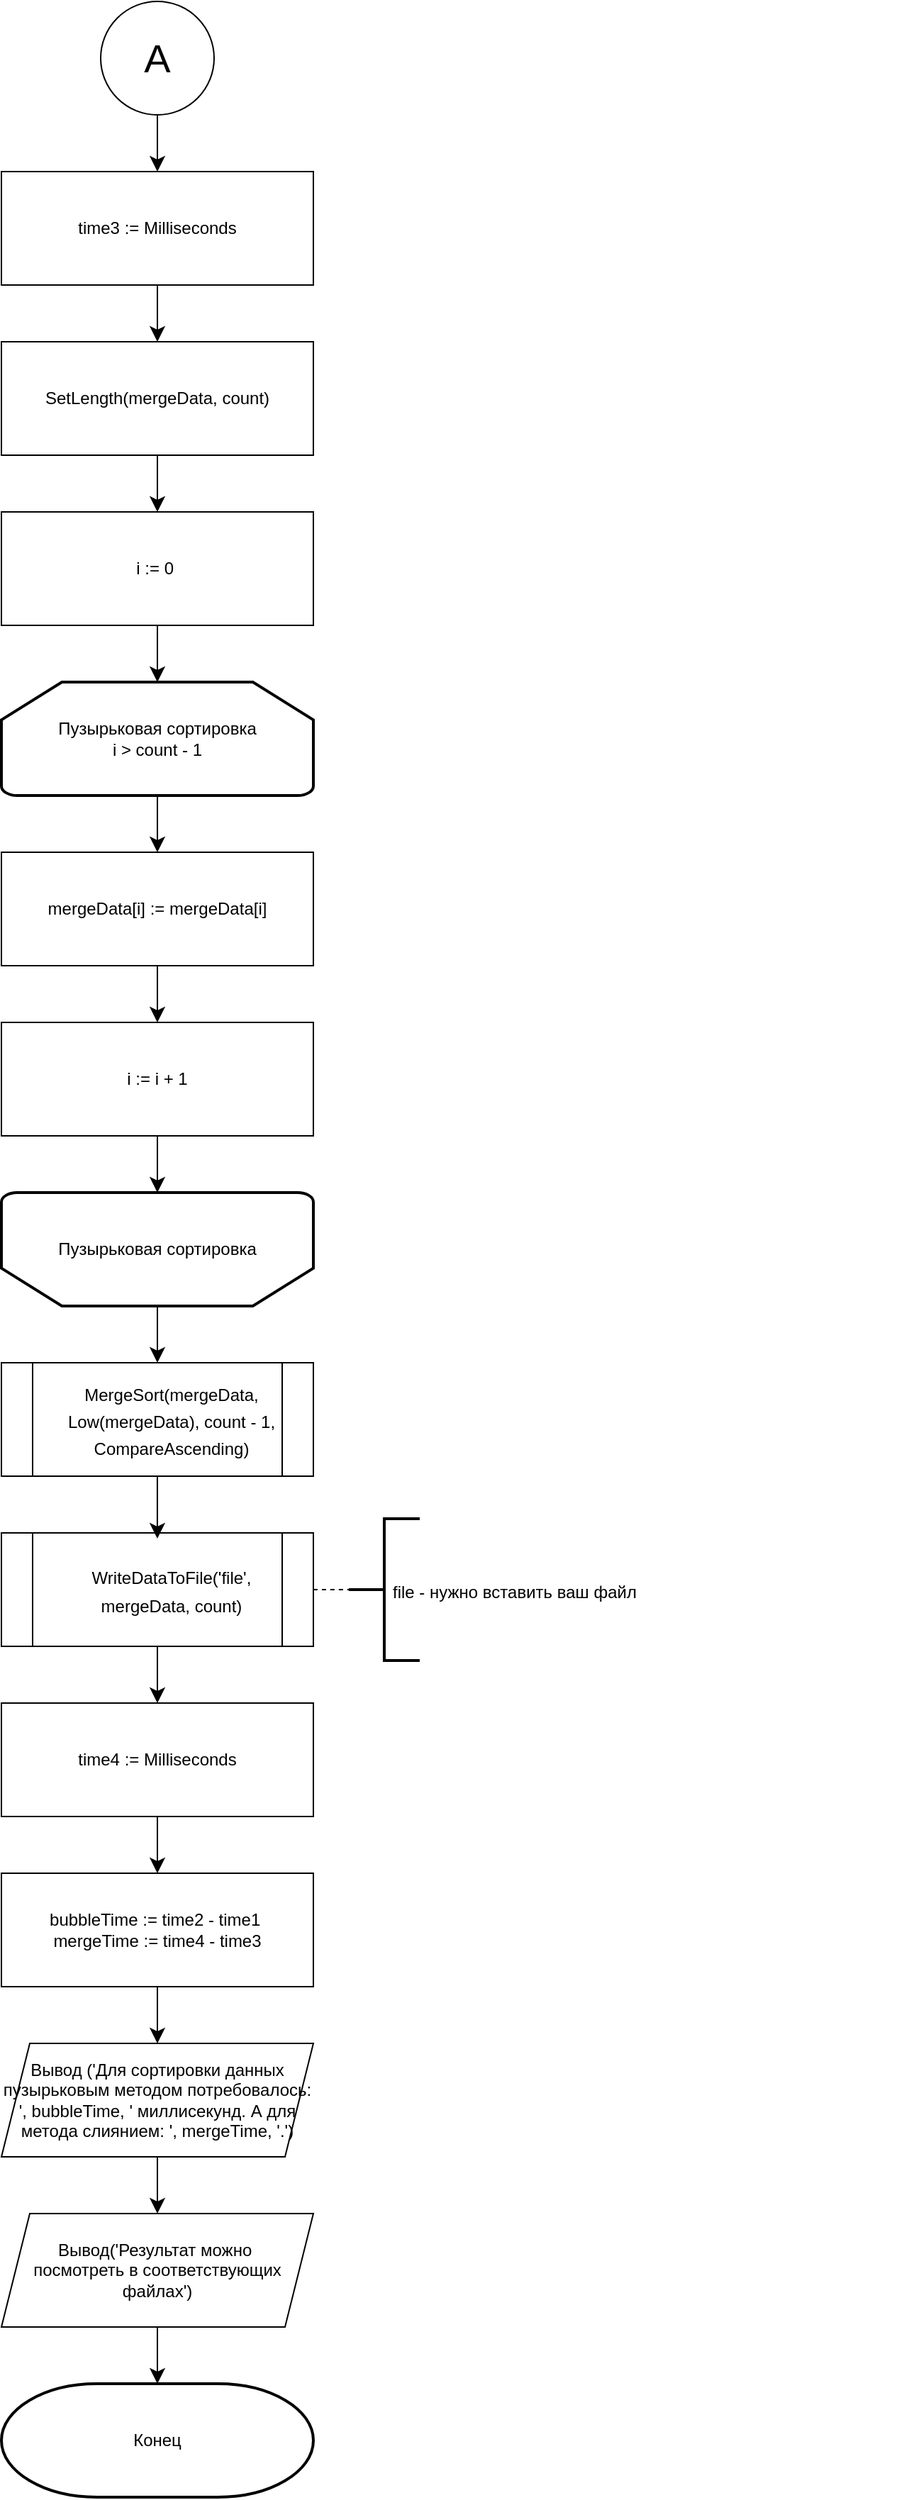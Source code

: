 <mxfile version="25.0.3">
  <diagram id="C5RBs43oDa-KdzZeNtuy" name="Page-1">
    <mxGraphModel dx="464" dy="-224" grid="1" gridSize="10" guides="1" tooltips="1" connect="1" arrows="1" fold="1" page="1" pageScale="1" pageWidth="827" pageHeight="1169" math="0" shadow="0">
      <root>
        <mxCell id="WIyWlLk6GJQsqaUBKTNV-0" />
        <mxCell id="WIyWlLk6GJQsqaUBKTNV-1" parent="WIyWlLk6GJQsqaUBKTNV-0" />
        <mxCell id="3n_hp6I80WGnDFnhLP1E-32" style="edgeStyle=none;curved=1;rounded=0;orthogonalLoop=1;jettySize=auto;html=1;entryX=0.5;entryY=0;entryDx=0;entryDy=0;fontSize=12;startSize=8;endSize=8;" edge="1" parent="WIyWlLk6GJQsqaUBKTNV-1" source="3n_hp6I80WGnDFnhLP1E-23" target="3n_hp6I80WGnDFnhLP1E-26">
          <mxGeometry relative="1" as="geometry" />
        </mxCell>
        <mxCell id="3n_hp6I80WGnDFnhLP1E-23" value="" style="shape=process;whiteSpace=wrap;html=1;backgroundOutline=1;" vertex="1" parent="WIyWlLk6GJQsqaUBKTNV-1">
          <mxGeometry x="200" y="2280" width="220" height="80" as="geometry" />
        </mxCell>
        <mxCell id="3n_hp6I80WGnDFnhLP1E-3" value="" style="edgeStyle=none;curved=1;rounded=0;orthogonalLoop=1;jettySize=auto;html=1;fontSize=12;startSize=8;endSize=8;" edge="1" parent="WIyWlLk6GJQsqaUBKTNV-1" source="3n_hp6I80WGnDFnhLP1E-0" target="3n_hp6I80WGnDFnhLP1E-2">
          <mxGeometry relative="1" as="geometry" />
        </mxCell>
        <mxCell id="3n_hp6I80WGnDFnhLP1E-0" value="&lt;font style=&quot;font-size: 28px;&quot;&gt;A&lt;/font&gt;" style="ellipse;whiteSpace=wrap;html=1;aspect=fixed;" vertex="1" parent="WIyWlLk6GJQsqaUBKTNV-1">
          <mxGeometry x="270" y="1200" width="80" height="80" as="geometry" />
        </mxCell>
        <mxCell id="3n_hp6I80WGnDFnhLP1E-5" value="" style="edgeStyle=none;curved=1;rounded=0;orthogonalLoop=1;jettySize=auto;html=1;fontSize=12;startSize=8;endSize=8;" edge="1" parent="WIyWlLk6GJQsqaUBKTNV-1" source="3n_hp6I80WGnDFnhLP1E-2" target="3n_hp6I80WGnDFnhLP1E-4">
          <mxGeometry relative="1" as="geometry" />
        </mxCell>
        <mxCell id="3n_hp6I80WGnDFnhLP1E-2" value="time3 := Milliseconds" style="rounded=0;whiteSpace=wrap;html=1;" vertex="1" parent="WIyWlLk6GJQsqaUBKTNV-1">
          <mxGeometry x="200" y="1320" width="220" height="80" as="geometry" />
        </mxCell>
        <mxCell id="3n_hp6I80WGnDFnhLP1E-41" value="" style="edgeStyle=none;curved=1;rounded=0;orthogonalLoop=1;jettySize=auto;html=1;fontSize=12;startSize=8;endSize=8;" edge="1" parent="WIyWlLk6GJQsqaUBKTNV-1" source="3n_hp6I80WGnDFnhLP1E-4" target="3n_hp6I80WGnDFnhLP1E-40">
          <mxGeometry relative="1" as="geometry" />
        </mxCell>
        <mxCell id="3n_hp6I80WGnDFnhLP1E-4" value="SetLength(mergeData, count)" style="rounded=0;whiteSpace=wrap;html=1;" vertex="1" parent="WIyWlLk6GJQsqaUBKTNV-1">
          <mxGeometry x="200" y="1440" width="220" height="80" as="geometry" />
        </mxCell>
        <mxCell id="3n_hp6I80WGnDFnhLP1E-6" value="" style="edgeStyle=none;curved=1;rounded=0;orthogonalLoop=1;jettySize=auto;html=1;fontSize=12;startSize=8;endSize=8;" edge="1" parent="WIyWlLk6GJQsqaUBKTNV-1" source="3n_hp6I80WGnDFnhLP1E-7" target="3n_hp6I80WGnDFnhLP1E-9">
          <mxGeometry relative="1" as="geometry" />
        </mxCell>
        <mxCell id="3n_hp6I80WGnDFnhLP1E-7" value="Пузырьковая сортировка&lt;div&gt;i &amp;gt; count - 1&lt;/div&gt;" style="strokeWidth=2;html=1;shape=mxgraph.flowchart.loop_limit;whiteSpace=wrap;" vertex="1" parent="WIyWlLk6GJQsqaUBKTNV-1">
          <mxGeometry x="200" y="1680" width="220" height="80" as="geometry" />
        </mxCell>
        <mxCell id="3n_hp6I80WGnDFnhLP1E-8" value="" style="edgeStyle=none;curved=1;rounded=0;orthogonalLoop=1;jettySize=auto;html=1;fontSize=12;startSize=8;endSize=8;" edge="1" parent="WIyWlLk6GJQsqaUBKTNV-1" source="3n_hp6I80WGnDFnhLP1E-9" target="3n_hp6I80WGnDFnhLP1E-12">
          <mxGeometry relative="1" as="geometry" />
        </mxCell>
        <mxCell id="3n_hp6I80WGnDFnhLP1E-9" value="mergeData[i] := mergeData[i]" style="rounded=0;whiteSpace=wrap;html=1;" vertex="1" parent="WIyWlLk6GJQsqaUBKTNV-1">
          <mxGeometry x="200" y="1800" width="220" height="80" as="geometry" />
        </mxCell>
        <mxCell id="3n_hp6I80WGnDFnhLP1E-17" style="edgeStyle=none;curved=1;rounded=0;orthogonalLoop=1;jettySize=auto;html=1;fontSize=12;startSize=8;endSize=8;" edge="1" parent="WIyWlLk6GJQsqaUBKTNV-1" source="3n_hp6I80WGnDFnhLP1E-10" target="3n_hp6I80WGnDFnhLP1E-14">
          <mxGeometry relative="1" as="geometry" />
        </mxCell>
        <mxCell id="3n_hp6I80WGnDFnhLP1E-10" value="Пузырьковая сортировка" style="strokeWidth=2;html=1;shape=mxgraph.flowchart.loop_limit;whiteSpace=wrap;direction=west;" vertex="1" parent="WIyWlLk6GJQsqaUBKTNV-1">
          <mxGeometry x="200" y="2040" width="220" height="80" as="geometry" />
        </mxCell>
        <mxCell id="3n_hp6I80WGnDFnhLP1E-11" value="" style="edgeStyle=none;curved=1;rounded=0;orthogonalLoop=1;jettySize=auto;html=1;fontSize=12;startSize=8;endSize=8;" edge="1" parent="WIyWlLk6GJQsqaUBKTNV-1" source="3n_hp6I80WGnDFnhLP1E-12" target="3n_hp6I80WGnDFnhLP1E-10">
          <mxGeometry relative="1" as="geometry" />
        </mxCell>
        <mxCell id="3n_hp6I80WGnDFnhLP1E-12" value="i := i + 1" style="rounded=0;whiteSpace=wrap;html=1;" vertex="1" parent="WIyWlLk6GJQsqaUBKTNV-1">
          <mxGeometry x="200" y="1920" width="220" height="80" as="geometry" />
        </mxCell>
        <mxCell id="3n_hp6I80WGnDFnhLP1E-14" value="" style="shape=process;whiteSpace=wrap;html=1;backgroundOutline=1;" vertex="1" parent="WIyWlLk6GJQsqaUBKTNV-1">
          <mxGeometry x="200" y="2160" width="220" height="80" as="geometry" />
        </mxCell>
        <mxCell id="3n_hp6I80WGnDFnhLP1E-15" value="&lt;font style=&quot;font-size: 12px;&quot;&gt;MergeSort(mergeData, Low(mergeData), count - 1, CompareAscending)&lt;/font&gt;" style="text;html=1;align=center;verticalAlign=middle;whiteSpace=wrap;rounded=0;fontSize=16;" vertex="1" parent="WIyWlLk6GJQsqaUBKTNV-1">
          <mxGeometry x="235" y="2177" width="170" height="46" as="geometry" />
        </mxCell>
        <mxCell id="3n_hp6I80WGnDFnhLP1E-19" value="&lt;font style=&quot;font-size: 12px;&quot;&gt;&lt;font style=&quot;&quot;&gt;WriteDataToFile(&#39;file&#39;, mergeData, count)&lt;/font&gt;&lt;/font&gt;" style="text;html=1;align=center;verticalAlign=middle;whiteSpace=wrap;rounded=0;fontSize=16;" vertex="1" parent="WIyWlLk6GJQsqaUBKTNV-1">
          <mxGeometry x="232" y="2280" width="176" height="80" as="geometry" />
        </mxCell>
        <mxCell id="3n_hp6I80WGnDFnhLP1E-20" value="" style="endArrow=none;dashed=1;html=1;rounded=0;fontSize=12;startSize=8;endSize=8;curved=1;exitX=1;exitY=0.5;exitDx=0;exitDy=0;" edge="1" parent="WIyWlLk6GJQsqaUBKTNV-1" target="3n_hp6I80WGnDFnhLP1E-21">
          <mxGeometry width="50" height="50" relative="1" as="geometry">
            <mxPoint x="420" y="2320" as="sourcePoint" />
            <mxPoint x="470" y="2320" as="targetPoint" />
          </mxGeometry>
        </mxCell>
        <mxCell id="3n_hp6I80WGnDFnhLP1E-21" value="" style="strokeWidth=2;html=1;shape=mxgraph.flowchart.annotation_2;align=left;labelPosition=right;pointerEvents=1;" vertex="1" parent="WIyWlLk6GJQsqaUBKTNV-1">
          <mxGeometry x="445" y="2270" width="50" height="100" as="geometry" />
        </mxCell>
        <mxCell id="3n_hp6I80WGnDFnhLP1E-22" value="&lt;span style=&quot;font-size: 12px;&quot;&gt;file - нужно вставить ваш файл&lt;/span&gt;" style="text;html=1;align=left;verticalAlign=middle;whiteSpace=wrap;rounded=0;fontSize=16;" vertex="1" parent="WIyWlLk6GJQsqaUBKTNV-1">
          <mxGeometry x="474" y="2270" width="370" height="100" as="geometry" />
        </mxCell>
        <mxCell id="3n_hp6I80WGnDFnhLP1E-29" value="" style="edgeStyle=none;curved=1;rounded=0;orthogonalLoop=1;jettySize=auto;html=1;fontSize=12;startSize=8;endSize=8;" edge="1" parent="WIyWlLk6GJQsqaUBKTNV-1" source="3n_hp6I80WGnDFnhLP1E-26" target="3n_hp6I80WGnDFnhLP1E-28">
          <mxGeometry relative="1" as="geometry" />
        </mxCell>
        <mxCell id="3n_hp6I80WGnDFnhLP1E-26" value="time4 := Milliseconds" style="rounded=0;whiteSpace=wrap;html=1;" vertex="1" parent="WIyWlLk6GJQsqaUBKTNV-1">
          <mxGeometry x="200" y="2400" width="220" height="80" as="geometry" />
        </mxCell>
        <mxCell id="3n_hp6I80WGnDFnhLP1E-33" value="" style="edgeStyle=none;curved=1;rounded=0;orthogonalLoop=1;jettySize=auto;html=1;fontSize=12;startSize=8;endSize=8;" edge="1" parent="WIyWlLk6GJQsqaUBKTNV-1" source="3n_hp6I80WGnDFnhLP1E-28" target="3n_hp6I80WGnDFnhLP1E-30">
          <mxGeometry relative="1" as="geometry" />
        </mxCell>
        <mxCell id="3n_hp6I80WGnDFnhLP1E-28" value="&lt;div&gt;bubbleTime := time2 - time1&amp;nbsp;&lt;/div&gt;&lt;div&gt;&lt;span style=&quot;background-color: initial;&quot;&gt;mergeTime := time4 - time3&lt;/span&gt;&lt;/div&gt;" style="rounded=0;whiteSpace=wrap;html=1;" vertex="1" parent="WIyWlLk6GJQsqaUBKTNV-1">
          <mxGeometry x="200" y="2520" width="220" height="80" as="geometry" />
        </mxCell>
        <mxCell id="3n_hp6I80WGnDFnhLP1E-37" value="" style="edgeStyle=none;curved=1;rounded=0;orthogonalLoop=1;jettySize=auto;html=1;fontSize=12;startSize=8;endSize=8;" edge="1" parent="WIyWlLk6GJQsqaUBKTNV-1" source="3n_hp6I80WGnDFnhLP1E-30" target="3n_hp6I80WGnDFnhLP1E-36">
          <mxGeometry relative="1" as="geometry" />
        </mxCell>
        <mxCell id="3n_hp6I80WGnDFnhLP1E-30" value="Вывод (&#39;Для сортировки данных пузырьковым методом потребовалось: &#39;, bubbleTime, &#39; миллисекунд. А для метода слиянием: &#39;, mergeTime, &#39;.&#39;)" style="shape=parallelogram;perimeter=parallelogramPerimeter;whiteSpace=wrap;html=1;fixedSize=1;" vertex="1" parent="WIyWlLk6GJQsqaUBKTNV-1">
          <mxGeometry x="200" y="2640" width="220" height="80" as="geometry" />
        </mxCell>
        <mxCell id="3n_hp6I80WGnDFnhLP1E-35" style="edgeStyle=none;curved=1;rounded=0;orthogonalLoop=1;jettySize=auto;html=1;entryX=0.443;entryY=0.05;entryDx=0;entryDy=0;entryPerimeter=0;fontSize=12;startSize=8;endSize=8;" edge="1" parent="WIyWlLk6GJQsqaUBKTNV-1" source="3n_hp6I80WGnDFnhLP1E-14" target="3n_hp6I80WGnDFnhLP1E-19">
          <mxGeometry relative="1" as="geometry" />
        </mxCell>
        <mxCell id="3n_hp6I80WGnDFnhLP1E-39" value="" style="edgeStyle=none;curved=1;rounded=0;orthogonalLoop=1;jettySize=auto;html=1;fontSize=12;startSize=8;endSize=8;" edge="1" parent="WIyWlLk6GJQsqaUBKTNV-1" source="3n_hp6I80WGnDFnhLP1E-36" target="3n_hp6I80WGnDFnhLP1E-38">
          <mxGeometry relative="1" as="geometry" />
        </mxCell>
        <mxCell id="3n_hp6I80WGnDFnhLP1E-36" value="Вывод(&#39;Результат можно&amp;nbsp;&lt;div&gt;посмотреть в соответствующих файлах&#39;)&lt;/div&gt;" style="shape=parallelogram;perimeter=parallelogramPerimeter;whiteSpace=wrap;html=1;fixedSize=1;" vertex="1" parent="WIyWlLk6GJQsqaUBKTNV-1">
          <mxGeometry x="200" y="2760" width="220" height="80" as="geometry" />
        </mxCell>
        <mxCell id="3n_hp6I80WGnDFnhLP1E-38" value="Конец" style="strokeWidth=2;html=1;shape=mxgraph.flowchart.terminator;whiteSpace=wrap;" vertex="1" parent="WIyWlLk6GJQsqaUBKTNV-1">
          <mxGeometry x="200" y="2880" width="220" height="80" as="geometry" />
        </mxCell>
        <mxCell id="3n_hp6I80WGnDFnhLP1E-42" value="" style="edgeStyle=none;curved=1;rounded=0;orthogonalLoop=1;jettySize=auto;html=1;fontSize=12;startSize=8;endSize=8;" edge="1" parent="WIyWlLk6GJQsqaUBKTNV-1" source="3n_hp6I80WGnDFnhLP1E-40" target="3n_hp6I80WGnDFnhLP1E-7">
          <mxGeometry relative="1" as="geometry" />
        </mxCell>
        <mxCell id="3n_hp6I80WGnDFnhLP1E-40" value="i := 0&amp;nbsp;" style="rounded=0;whiteSpace=wrap;html=1;" vertex="1" parent="WIyWlLk6GJQsqaUBKTNV-1">
          <mxGeometry x="200" y="1560" width="220" height="80" as="geometry" />
        </mxCell>
      </root>
    </mxGraphModel>
  </diagram>
</mxfile>
